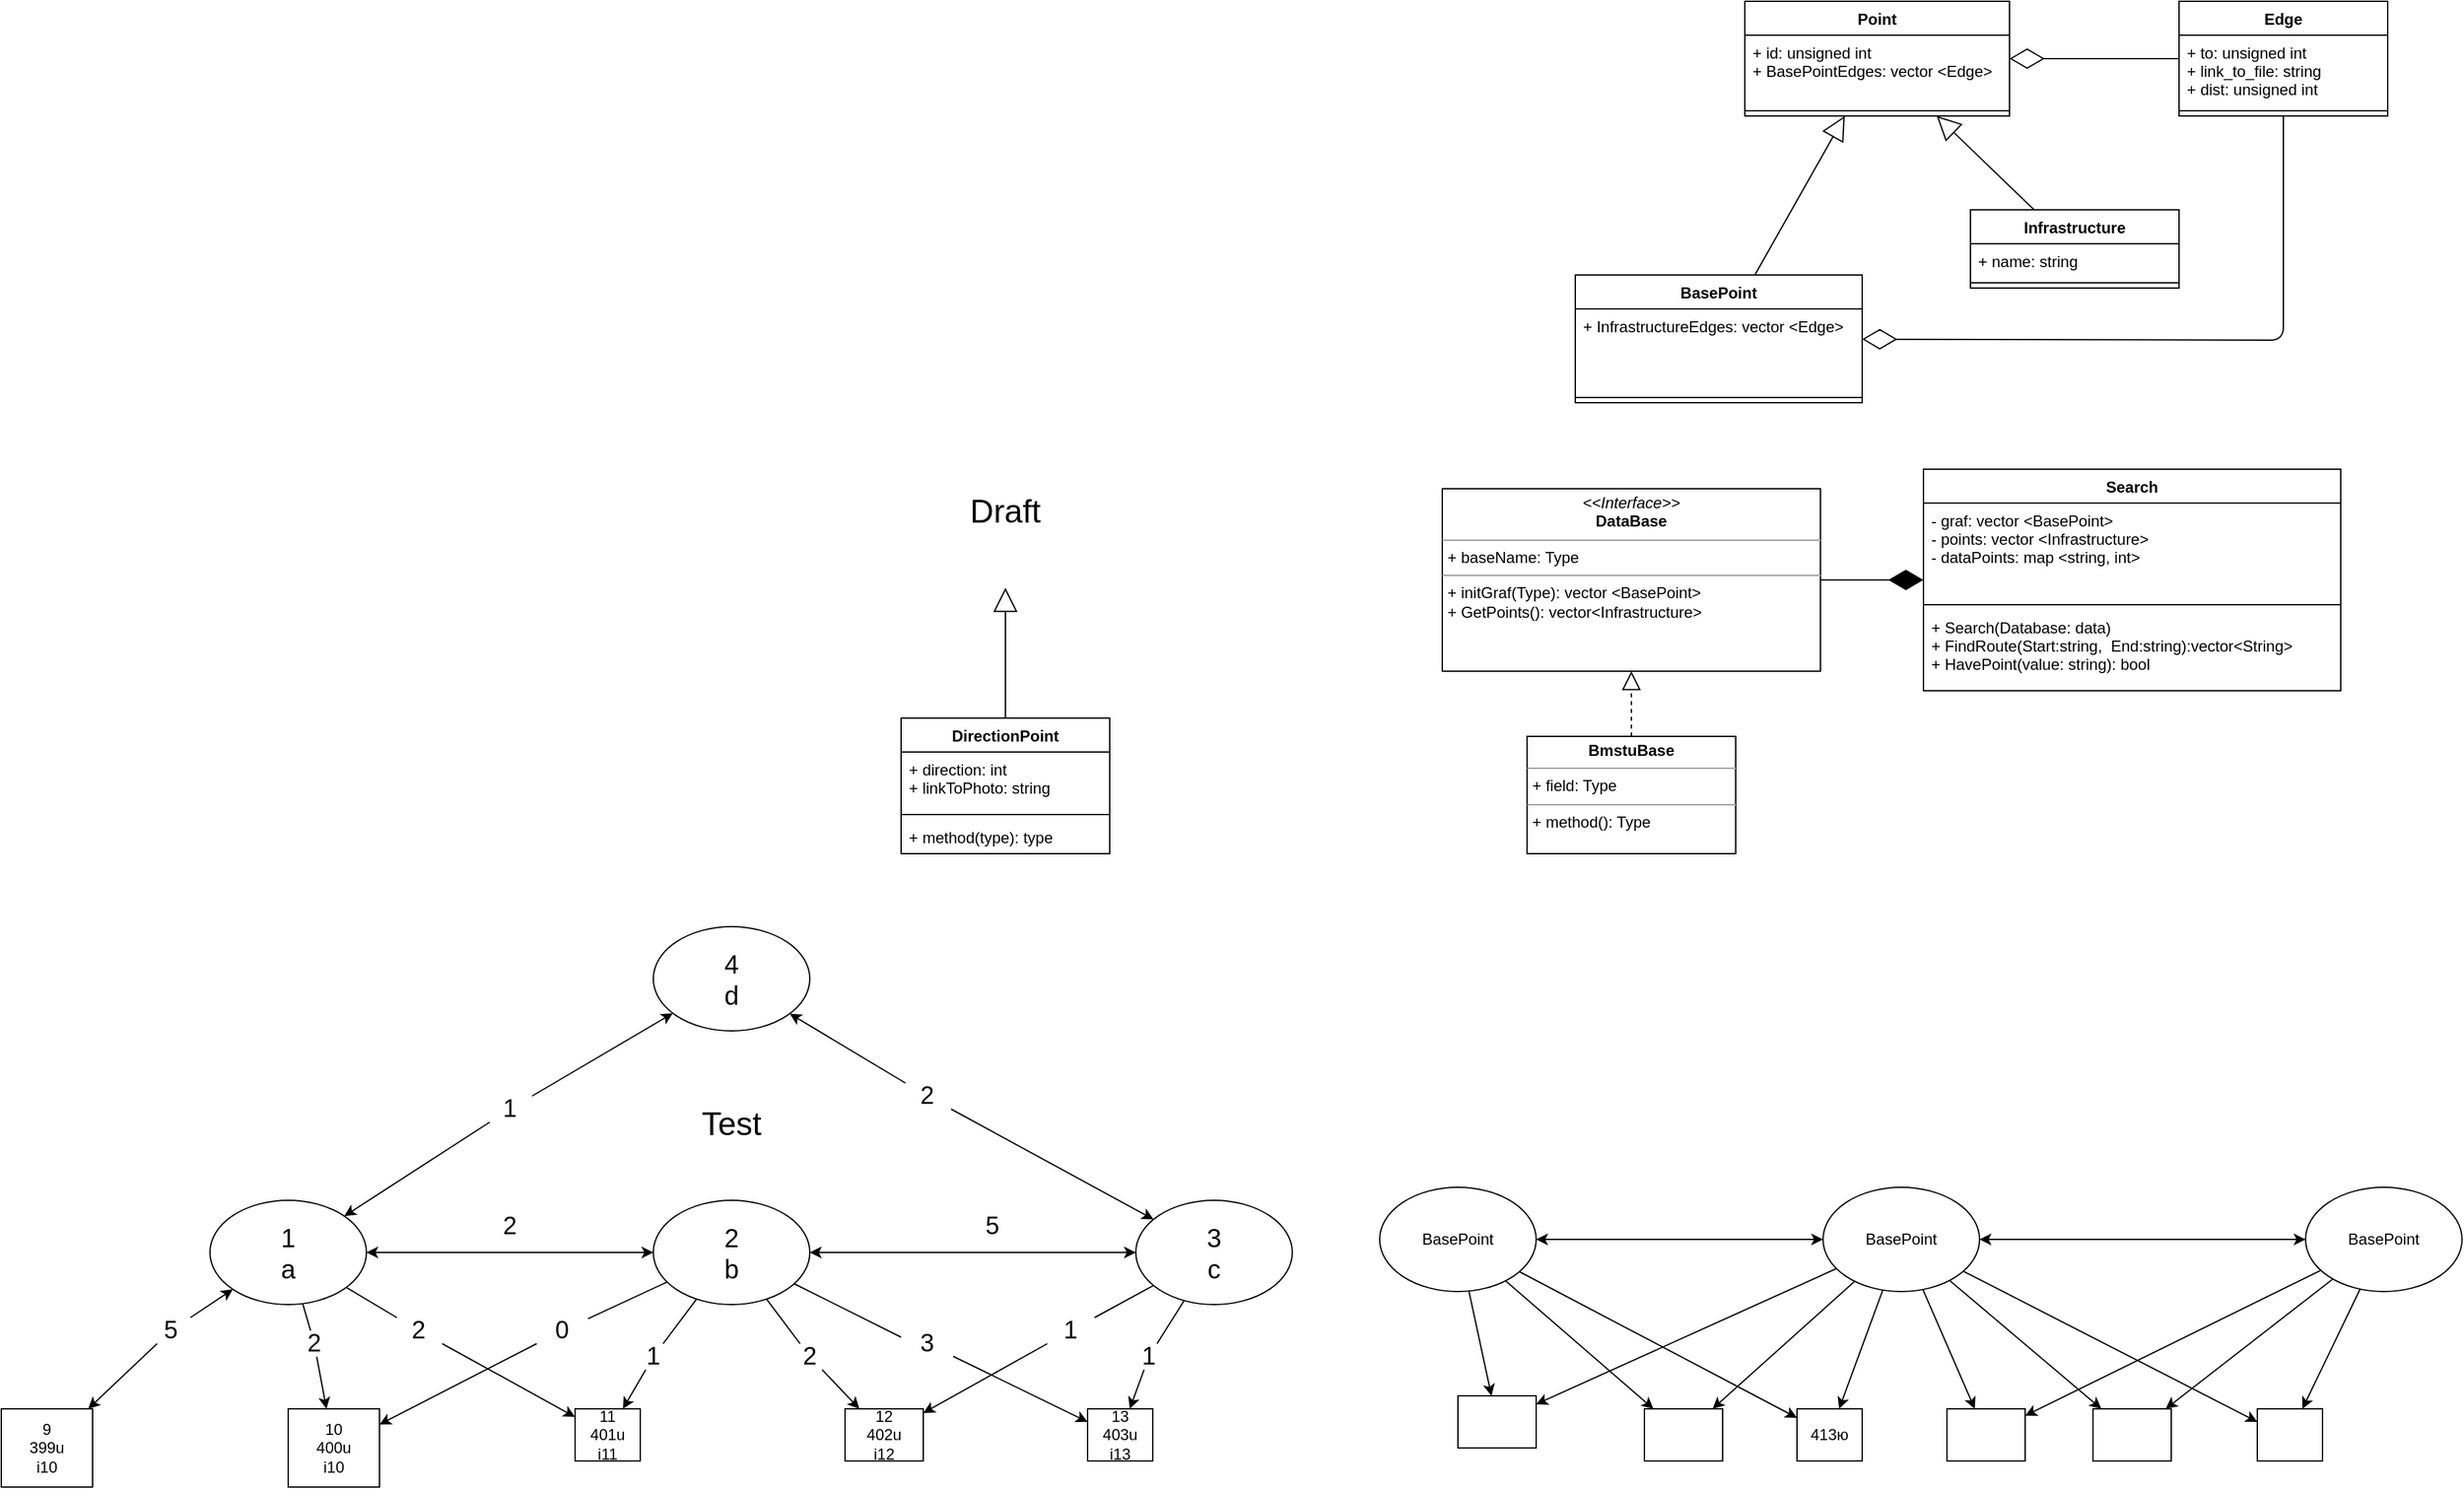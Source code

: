 <mxfile version="14.6.13" type="device"><diagram id="C5RBs43oDa-KdzZeNtuy" name="Page-1"><mxGraphModel dx="2767" dy="1878" grid="1" gridSize="10" guides="1" tooltips="1" connect="1" arrows="1" fold="1" page="1" pageScale="1" pageWidth="827" pageHeight="1169" math="0" shadow="0"><root><mxCell id="WIyWlLk6GJQsqaUBKTNV-0"/><mxCell id="WIyWlLk6GJQsqaUBKTNV-1" parent="WIyWlLk6GJQsqaUBKTNV-0"/><mxCell id="fJsyY5NPsubbHE700UZu-0" value="&lt;p style=&quot;margin: 0px ; margin-top: 4px ; text-align: center&quot;&gt;&lt;i&gt;&amp;lt;&amp;lt;Interface&amp;gt;&amp;gt;&lt;/i&gt;&lt;br&gt;&lt;b&gt;DataBase&lt;/b&gt;&lt;/p&gt;&lt;hr size=&quot;1&quot;&gt;&lt;p style=&quot;margin: 0px ; margin-left: 4px&quot;&gt;+ baseName: Type&lt;/p&gt;&lt;hr size=&quot;1&quot;&gt;&lt;p style=&quot;margin: 0px ; margin-left: 4px&quot;&gt;+ initGraf(Type): vector &amp;lt;BasePoint&amp;gt;&lt;/p&gt;&lt;p style=&quot;margin: 0px ; margin-left: 4px&quot;&gt;+ GetPoints(): vector&amp;lt;Infrastructure&amp;gt;&lt;/p&gt;" style="verticalAlign=top;align=left;overflow=fill;fontSize=12;fontFamily=Helvetica;html=1;" parent="WIyWlLk6GJQsqaUBKTNV-1" vertex="1"><mxGeometry x="45" y="214" width="290" height="140" as="geometry"/></mxCell><mxCell id="fJsyY5NPsubbHE700UZu-1" value="&lt;p style=&quot;margin: 0px ; margin-top: 4px ; text-align: center&quot;&gt;&lt;b&gt;BmstuBase&lt;/b&gt;&lt;/p&gt;&lt;hr size=&quot;1&quot;&gt;&lt;p style=&quot;margin: 0px ; margin-left: 4px&quot;&gt;+ field: Type&lt;/p&gt;&lt;hr size=&quot;1&quot;&gt;&lt;p style=&quot;margin: 0px ; margin-left: 4px&quot;&gt;+ method(): Type&lt;/p&gt;" style="verticalAlign=top;align=left;overflow=fill;fontSize=12;fontFamily=Helvetica;html=1;" parent="WIyWlLk6GJQsqaUBKTNV-1" vertex="1"><mxGeometry x="110" y="404" width="160" height="90" as="geometry"/></mxCell><mxCell id="fJsyY5NPsubbHE700UZu-2" value="" style="endArrow=block;dashed=1;endFill=0;endSize=12;html=1;rounded=0;" parent="WIyWlLk6GJQsqaUBKTNV-1" source="fJsyY5NPsubbHE700UZu-1" target="fJsyY5NPsubbHE700UZu-0" edge="1"><mxGeometry width="160" relative="1" as="geometry"><mxPoint x="330" y="334" as="sourcePoint"/><mxPoint x="490" y="334" as="targetPoint"/></mxGeometry></mxCell><mxCell id="fJsyY5NPsubbHE700UZu-3" value="Search" style="swimlane;fontStyle=1;align=center;verticalAlign=top;childLayout=stackLayout;horizontal=1;startSize=26;horizontalStack=0;resizeParent=1;resizeParentMax=0;resizeLast=0;collapsible=1;marginBottom=0;" parent="WIyWlLk6GJQsqaUBKTNV-1" vertex="1"><mxGeometry x="414" y="199" width="320" height="170" as="geometry"/></mxCell><mxCell id="fJsyY5NPsubbHE700UZu-4" value="- graf: vector &lt;BasePoint&gt;&#10;- points: vector &lt;Infrastructure&gt; &#10;- dataPoints: map &lt;string, int&gt;" style="text;strokeColor=none;fillColor=none;align=left;verticalAlign=top;spacingLeft=4;spacingRight=4;overflow=hidden;rotatable=0;points=[[0,0.5],[1,0.5]];portConstraint=eastwest;" parent="fJsyY5NPsubbHE700UZu-3" vertex="1"><mxGeometry y="26" width="320" height="74" as="geometry"/></mxCell><mxCell id="fJsyY5NPsubbHE700UZu-5" value="" style="line;strokeWidth=1;fillColor=none;align=left;verticalAlign=middle;spacingTop=-1;spacingLeft=3;spacingRight=3;rotatable=0;labelPosition=right;points=[];portConstraint=eastwest;" parent="fJsyY5NPsubbHE700UZu-3" vertex="1"><mxGeometry y="100" width="320" height="8" as="geometry"/></mxCell><mxCell id="fJsyY5NPsubbHE700UZu-6" value="+ Search(Database: data)&#10;+ FindRoute(Start:string,  End:string):vector&lt;String&gt;&#10;+ HavePoint(value: string): bool" style="text;strokeColor=none;fillColor=none;align=left;verticalAlign=top;spacingLeft=4;spacingRight=4;overflow=hidden;rotatable=0;points=[[0,0.5],[1,0.5]];portConstraint=eastwest;" parent="fJsyY5NPsubbHE700UZu-3" vertex="1"><mxGeometry y="108" width="320" height="62" as="geometry"/></mxCell><mxCell id="fJsyY5NPsubbHE700UZu-7" value="" style="endArrow=diamondThin;endFill=1;endSize=24;html=1;" parent="WIyWlLk6GJQsqaUBKTNV-1" source="fJsyY5NPsubbHE700UZu-0" target="fJsyY5NPsubbHE700UZu-3" edge="1"><mxGeometry width="160" relative="1" as="geometry"><mxPoint x="380" y="264" as="sourcePoint"/><mxPoint x="540" y="264" as="targetPoint"/></mxGeometry></mxCell><mxCell id="fJsyY5NPsubbHE700UZu-8" value="BasePoint" style="swimlane;fontStyle=1;align=center;verticalAlign=top;childLayout=stackLayout;horizontal=1;startSize=26;horizontalStack=0;resizeParent=1;resizeParentMax=0;resizeLast=0;collapsible=1;marginBottom=0;" parent="WIyWlLk6GJQsqaUBKTNV-1" vertex="1"><mxGeometry x="147" y="50" width="220" height="98" as="geometry"/></mxCell><mxCell id="fJsyY5NPsubbHE700UZu-9" value="+ InfrastructureEdges: vector &lt;Edge&gt;" style="text;strokeColor=none;fillColor=none;align=left;verticalAlign=top;spacingLeft=4;spacingRight=4;overflow=hidden;rotatable=0;points=[[0,0.5],[1,0.5]];portConstraint=eastwest;" parent="fJsyY5NPsubbHE700UZu-8" vertex="1"><mxGeometry y="26" width="220" height="64" as="geometry"/></mxCell><mxCell id="fJsyY5NPsubbHE700UZu-10" value="" style="line;strokeWidth=1;fillColor=none;align=left;verticalAlign=middle;spacingTop=-1;spacingLeft=3;spacingRight=3;rotatable=0;labelPosition=right;points=[];portConstraint=eastwest;" parent="fJsyY5NPsubbHE700UZu-8" vertex="1"><mxGeometry y="90" width="220" height="8" as="geometry"/></mxCell><mxCell id="fJsyY5NPsubbHE700UZu-12" value="DirectionPoint" style="swimlane;fontStyle=1;align=center;verticalAlign=top;childLayout=stackLayout;horizontal=1;startSize=26;horizontalStack=0;resizeParent=1;resizeParentMax=0;resizeLast=0;collapsible=1;marginBottom=0;" parent="WIyWlLk6GJQsqaUBKTNV-1" vertex="1"><mxGeometry x="-370" y="390" width="160" height="104" as="geometry"/></mxCell><mxCell id="fJsyY5NPsubbHE700UZu-13" value="+ direction: int&#10;+ linkToPhoto: string" style="text;strokeColor=none;fillColor=none;align=left;verticalAlign=top;spacingLeft=4;spacingRight=4;overflow=hidden;rotatable=0;points=[[0,0.5],[1,0.5]];portConstraint=eastwest;" parent="fJsyY5NPsubbHE700UZu-12" vertex="1"><mxGeometry y="26" width="160" height="44" as="geometry"/></mxCell><mxCell id="fJsyY5NPsubbHE700UZu-14" value="" style="line;strokeWidth=1;fillColor=none;align=left;verticalAlign=middle;spacingTop=-1;spacingLeft=3;spacingRight=3;rotatable=0;labelPosition=right;points=[];portConstraint=eastwest;" parent="fJsyY5NPsubbHE700UZu-12" vertex="1"><mxGeometry y="70" width="160" height="8" as="geometry"/></mxCell><mxCell id="fJsyY5NPsubbHE700UZu-15" value="+ method(type): type" style="text;strokeColor=none;fillColor=none;align=left;verticalAlign=top;spacingLeft=4;spacingRight=4;overflow=hidden;rotatable=0;points=[[0,0.5],[1,0.5]];portConstraint=eastwest;" parent="fJsyY5NPsubbHE700UZu-12" vertex="1"><mxGeometry y="78" width="160" height="26" as="geometry"/></mxCell><mxCell id="fJsyY5NPsubbHE700UZu-16" value="" style="endArrow=block;endSize=16;endFill=0;html=1;" parent="WIyWlLk6GJQsqaUBKTNV-1" source="fJsyY5NPsubbHE700UZu-12" edge="1"><mxGeometry x="0.064" y="-90" width="160" relative="1" as="geometry"><mxPoint x="160" y="460" as="sourcePoint"/><mxPoint x="-290" y="290" as="targetPoint"/><mxPoint as="offset"/></mxGeometry></mxCell><mxCell id="fJsyY5NPsubbHE700UZu-17" value="Point" style="swimlane;fontStyle=1;align=center;verticalAlign=top;childLayout=stackLayout;horizontal=1;startSize=26;horizontalStack=0;resizeParent=1;resizeParentMax=0;resizeLast=0;collapsible=1;marginBottom=0;" parent="WIyWlLk6GJQsqaUBKTNV-1" vertex="1"><mxGeometry x="277" y="-160" width="203" height="88" as="geometry"/></mxCell><mxCell id="fJsyY5NPsubbHE700UZu-18" value="+ id: unsigned int&#10;+ BasePointEdges: vector &lt;Edge&gt;" style="text;strokeColor=none;fillColor=none;align=left;verticalAlign=top;spacingLeft=4;spacingRight=4;overflow=hidden;rotatable=0;points=[[0,0.5],[1,0.5]];portConstraint=eastwest;" parent="fJsyY5NPsubbHE700UZu-17" vertex="1"><mxGeometry y="26" width="203" height="54" as="geometry"/></mxCell><mxCell id="fJsyY5NPsubbHE700UZu-19" value="" style="line;strokeWidth=1;fillColor=none;align=left;verticalAlign=middle;spacingTop=-1;spacingLeft=3;spacingRight=3;rotatable=0;labelPosition=right;points=[];portConstraint=eastwest;" parent="fJsyY5NPsubbHE700UZu-17" vertex="1"><mxGeometry y="80" width="203" height="8" as="geometry"/></mxCell><mxCell id="FMBO7ndXY3RUO2ULWhzN-1" value="BasePoint" style="ellipse;whiteSpace=wrap;html=1;" parent="WIyWlLk6GJQsqaUBKTNV-1" vertex="1"><mxGeometry x="337" y="750" width="120" height="80" as="geometry"/></mxCell><mxCell id="FMBO7ndXY3RUO2ULWhzN-2" value="413ю" style="rounded=0;whiteSpace=wrap;html=1;" parent="WIyWlLk6GJQsqaUBKTNV-1" vertex="1"><mxGeometry x="317" y="920" width="50" height="40" as="geometry"/></mxCell><mxCell id="FMBO7ndXY3RUO2ULWhzN-3" value="" style="rounded=0;whiteSpace=wrap;html=1;" parent="WIyWlLk6GJQsqaUBKTNV-1" vertex="1"><mxGeometry x="432" y="920" width="60" height="40" as="geometry"/></mxCell><mxCell id="FMBO7ndXY3RUO2ULWhzN-4" value="" style="rounded=0;whiteSpace=wrap;html=1;" parent="WIyWlLk6GJQsqaUBKTNV-1" vertex="1"><mxGeometry x="544" y="920" width="60" height="40" as="geometry"/></mxCell><mxCell id="FMBO7ndXY3RUO2ULWhzN-5" value="BasePoint" style="ellipse;whiteSpace=wrap;html=1;" parent="WIyWlLk6GJQsqaUBKTNV-1" vertex="1"><mxGeometry x="707" y="750" width="120" height="80" as="geometry"/></mxCell><mxCell id="FMBO7ndXY3RUO2ULWhzN-9" value="" style="rounded=0;whiteSpace=wrap;html=1;" parent="WIyWlLk6GJQsqaUBKTNV-1" vertex="1"><mxGeometry x="670" y="920" width="50" height="40" as="geometry"/></mxCell><mxCell id="FMBO7ndXY3RUO2ULWhzN-10" value="BasePoint" style="ellipse;whiteSpace=wrap;html=1;" parent="WIyWlLk6GJQsqaUBKTNV-1" vertex="1"><mxGeometry x="-3" y="750" width="120" height="80" as="geometry"/></mxCell><mxCell id="FMBO7ndXY3RUO2ULWhzN-20" value="" style="endArrow=classic;startArrow=classic;html=1;" parent="WIyWlLk6GJQsqaUBKTNV-1" source="FMBO7ndXY3RUO2ULWhzN-1" target="FMBO7ndXY3RUO2ULWhzN-5" edge="1"><mxGeometry width="50" height="50" relative="1" as="geometry"><mxPoint x="377" y="780" as="sourcePoint"/><mxPoint x="427" y="730" as="targetPoint"/></mxGeometry></mxCell><mxCell id="FMBO7ndXY3RUO2ULWhzN-21" value="" style="rounded=0;whiteSpace=wrap;html=1;" parent="WIyWlLk6GJQsqaUBKTNV-1" vertex="1"><mxGeometry x="57" y="910" width="60" height="40" as="geometry"/></mxCell><mxCell id="FMBO7ndXY3RUO2ULWhzN-22" value="" style="rounded=0;whiteSpace=wrap;html=1;" parent="WIyWlLk6GJQsqaUBKTNV-1" vertex="1"><mxGeometry x="200" y="920" width="60" height="40" as="geometry"/></mxCell><mxCell id="FMBO7ndXY3RUO2ULWhzN-23" value="" style="endArrow=classic;startArrow=classic;html=1;" parent="WIyWlLk6GJQsqaUBKTNV-1" source="FMBO7ndXY3RUO2ULWhzN-10" target="FMBO7ndXY3RUO2ULWhzN-1" edge="1"><mxGeometry width="50" height="50" relative="1" as="geometry"><mxPoint x="107" y="850" as="sourcePoint"/><mxPoint x="357" y="850" as="targetPoint"/></mxGeometry></mxCell><mxCell id="FMBO7ndXY3RUO2ULWhzN-24" value="" style="endArrow=classic;html=1;" parent="WIyWlLk6GJQsqaUBKTNV-1" source="FMBO7ndXY3RUO2ULWhzN-10" target="FMBO7ndXY3RUO2ULWhzN-21" edge="1"><mxGeometry width="50" height="50" relative="1" as="geometry"><mxPoint x="367" y="720" as="sourcePoint"/><mxPoint x="147" y="910" as="targetPoint"/></mxGeometry></mxCell><mxCell id="FMBO7ndXY3RUO2ULWhzN-25" value="" style="endArrow=classic;html=1;entryX=0;entryY=0.25;entryDx=0;entryDy=0;" parent="WIyWlLk6GJQsqaUBKTNV-1" source="FMBO7ndXY3RUO2ULWhzN-1" target="FMBO7ndXY3RUO2ULWhzN-9" edge="1"><mxGeometry width="50" height="50" relative="1" as="geometry"><mxPoint x="93.833" y="835.777" as="sourcePoint"/><mxPoint x="157" y="920" as="targetPoint"/></mxGeometry></mxCell><mxCell id="FMBO7ndXY3RUO2ULWhzN-26" value="" style="endArrow=classic;html=1;" parent="WIyWlLk6GJQsqaUBKTNV-1" source="FMBO7ndXY3RUO2ULWhzN-1" target="FMBO7ndXY3RUO2ULWhzN-4" edge="1"><mxGeometry width="50" height="50" relative="1" as="geometry"><mxPoint x="103.833" y="845.777" as="sourcePoint"/><mxPoint x="227" y="897.421" as="targetPoint"/></mxGeometry></mxCell><mxCell id="FMBO7ndXY3RUO2ULWhzN-27" value="" style="endArrow=classic;html=1;" parent="WIyWlLk6GJQsqaUBKTNV-1" source="FMBO7ndXY3RUO2ULWhzN-1" target="FMBO7ndXY3RUO2ULWhzN-3" edge="1"><mxGeometry width="50" height="50" relative="1" as="geometry"><mxPoint x="113.833" y="855.777" as="sourcePoint"/><mxPoint x="457" y="907" as="targetPoint"/></mxGeometry></mxCell><mxCell id="FMBO7ndXY3RUO2ULWhzN-28" value="" style="endArrow=classic;html=1;" parent="WIyWlLk6GJQsqaUBKTNV-1" source="FMBO7ndXY3RUO2ULWhzN-10" target="FMBO7ndXY3RUO2ULWhzN-2" edge="1"><mxGeometry width="50" height="50" relative="1" as="geometry"><mxPoint x="123.833" y="865.777" as="sourcePoint"/><mxPoint x="247" y="917.421" as="targetPoint"/></mxGeometry></mxCell><mxCell id="FMBO7ndXY3RUO2ULWhzN-29" value="" style="endArrow=classic;html=1;" parent="WIyWlLk6GJQsqaUBKTNV-1" source="FMBO7ndXY3RUO2ULWhzN-1" target="FMBO7ndXY3RUO2ULWhzN-2" edge="1"><mxGeometry width="50" height="50" relative="1" as="geometry"><mxPoint x="93.833" y="835.777" as="sourcePoint"/><mxPoint x="157" y="920" as="targetPoint"/></mxGeometry></mxCell><mxCell id="FMBO7ndXY3RUO2ULWhzN-30" value="" style="endArrow=classic;html=1;" parent="WIyWlLk6GJQsqaUBKTNV-1" source="FMBO7ndXY3RUO2ULWhzN-10" target="FMBO7ndXY3RUO2ULWhzN-22" edge="1"><mxGeometry width="50" height="50" relative="1" as="geometry"><mxPoint x="103.833" y="845.777" as="sourcePoint"/><mxPoint x="167" y="930" as="targetPoint"/></mxGeometry></mxCell><mxCell id="FMBO7ndXY3RUO2ULWhzN-31" value="" style="endArrow=classic;html=1;" parent="WIyWlLk6GJQsqaUBKTNV-1" source="FMBO7ndXY3RUO2ULWhzN-1" target="FMBO7ndXY3RUO2ULWhzN-21" edge="1"><mxGeometry width="50" height="50" relative="1" as="geometry"><mxPoint x="388.026" y="837.947" as="sourcePoint"/><mxPoint x="362" y="890" as="targetPoint"/></mxGeometry></mxCell><mxCell id="FMBO7ndXY3RUO2ULWhzN-32" value="" style="endArrow=classic;html=1;" parent="WIyWlLk6GJQsqaUBKTNV-1" source="FMBO7ndXY3RUO2ULWhzN-1" target="FMBO7ndXY3RUO2ULWhzN-22" edge="1"><mxGeometry width="50" height="50" relative="1" as="geometry"><mxPoint x="398.026" y="847.947" as="sourcePoint"/><mxPoint x="372" y="900" as="targetPoint"/></mxGeometry></mxCell><mxCell id="FMBO7ndXY3RUO2ULWhzN-33" value="" style="endArrow=classic;html=1;" parent="WIyWlLk6GJQsqaUBKTNV-1" source="FMBO7ndXY3RUO2ULWhzN-5" target="FMBO7ndXY3RUO2ULWhzN-3" edge="1"><mxGeometry width="50" height="50" relative="1" as="geometry"><mxPoint x="425.974" y="837.947" as="sourcePoint"/><mxPoint x="462" y="910" as="targetPoint"/></mxGeometry></mxCell><mxCell id="FMBO7ndXY3RUO2ULWhzN-34" value="" style="endArrow=classic;html=1;" parent="WIyWlLk6GJQsqaUBKTNV-1" source="FMBO7ndXY3RUO2ULWhzN-5" target="FMBO7ndXY3RUO2ULWhzN-4" edge="1"><mxGeometry width="50" height="50" relative="1" as="geometry"><mxPoint x="435.974" y="847.947" as="sourcePoint"/><mxPoint x="537" y="1010" as="targetPoint"/></mxGeometry></mxCell><mxCell id="FMBO7ndXY3RUO2ULWhzN-35" value="" style="endArrow=classic;html=1;" parent="WIyWlLk6GJQsqaUBKTNV-1" source="FMBO7ndXY3RUO2ULWhzN-5" target="FMBO7ndXY3RUO2ULWhzN-9" edge="1"><mxGeometry width="50" height="50" relative="1" as="geometry"><mxPoint x="733.945" y="827.859" as="sourcePoint"/><mxPoint x="607" y="910.5" as="targetPoint"/></mxGeometry></mxCell><mxCell id="FMBO7ndXY3RUO2ULWhzN-36" value="&lt;font style=&quot;font-size: 25px&quot;&gt;Draft&lt;/font&gt;" style="text;html=1;strokeColor=none;fillColor=none;align=center;verticalAlign=middle;whiteSpace=wrap;rounded=0;" parent="WIyWlLk6GJQsqaUBKTNV-1" vertex="1"><mxGeometry x="-310" y="220" width="40" height="20" as="geometry"/></mxCell><mxCell id="lDsRUq9UevhbvdYTFURt-0" value="" style="endArrow=block;endSize=16;endFill=0;html=1;" parent="WIyWlLk6GJQsqaUBKTNV-1" source="lDsRUq9UevhbvdYTFURt-1" target="fJsyY5NPsubbHE700UZu-17" edge="1"><mxGeometry x="-0.124" y="-116" width="160" relative="1" as="geometry"><mxPoint x="550" y="150" as="sourcePoint"/><mxPoint x="460" y="370" as="targetPoint"/><mxPoint as="offset"/></mxGeometry></mxCell><mxCell id="lDsRUq9UevhbvdYTFURt-1" value="Infrastructure" style="swimlane;fontStyle=1;align=center;verticalAlign=top;childLayout=stackLayout;horizontal=1;startSize=26;horizontalStack=0;resizeParent=1;resizeParentMax=0;resizeLast=0;collapsible=1;marginBottom=0;" parent="WIyWlLk6GJQsqaUBKTNV-1" vertex="1"><mxGeometry x="450" width="160" height="60" as="geometry"/></mxCell><mxCell id="lDsRUq9UevhbvdYTFURt-2" value="+ name: string" style="text;strokeColor=none;fillColor=none;align=left;verticalAlign=top;spacingLeft=4;spacingRight=4;overflow=hidden;rotatable=0;points=[[0,0.5],[1,0.5]];portConstraint=eastwest;" parent="lDsRUq9UevhbvdYTFURt-1" vertex="1"><mxGeometry y="26" width="160" height="26" as="geometry"/></mxCell><mxCell id="lDsRUq9UevhbvdYTFURt-3" value="" style="line;strokeWidth=1;fillColor=none;align=left;verticalAlign=middle;spacingTop=-1;spacingLeft=3;spacingRight=3;rotatable=0;labelPosition=right;points=[];portConstraint=eastwest;" parent="lDsRUq9UevhbvdYTFURt-1" vertex="1"><mxGeometry y="52" width="160" height="8" as="geometry"/></mxCell><mxCell id="lDsRUq9UevhbvdYTFURt-5" value="Edge" style="swimlane;fontStyle=1;align=center;verticalAlign=top;childLayout=stackLayout;horizontal=1;startSize=26;horizontalStack=0;resizeParent=1;resizeParentMax=0;resizeLast=0;collapsible=1;marginBottom=0;" parent="WIyWlLk6GJQsqaUBKTNV-1" vertex="1"><mxGeometry x="610" y="-160" width="160" height="88" as="geometry"/></mxCell><mxCell id="lDsRUq9UevhbvdYTFURt-6" value="+ to: unsigned int&#10;+ link_to_file: string&#10;+ dist: unsigned int" style="text;strokeColor=none;fillColor=none;align=left;verticalAlign=top;spacingLeft=4;spacingRight=4;overflow=hidden;rotatable=0;points=[[0,0.5],[1,0.5]];portConstraint=eastwest;" parent="lDsRUq9UevhbvdYTFURt-5" vertex="1"><mxGeometry y="26" width="160" height="54" as="geometry"/></mxCell><mxCell id="lDsRUq9UevhbvdYTFURt-7" value="" style="line;strokeWidth=1;fillColor=none;align=left;verticalAlign=middle;spacingTop=-1;spacingLeft=3;spacingRight=3;rotatable=0;labelPosition=right;points=[];portConstraint=eastwest;" parent="lDsRUq9UevhbvdYTFURt-5" vertex="1"><mxGeometry y="80" width="160" height="8" as="geometry"/></mxCell><mxCell id="lDsRUq9UevhbvdYTFURt-9" value="" style="endArrow=block;endSize=16;endFill=0;html=1;" parent="WIyWlLk6GJQsqaUBKTNV-1" source="fJsyY5NPsubbHE700UZu-8" target="fJsyY5NPsubbHE700UZu-17" edge="1"><mxGeometry x="-0.124" y="-116" width="160" relative="1" as="geometry"><mxPoint x="560" y="164" as="sourcePoint"/><mxPoint x="560" y="68" as="targetPoint"/><mxPoint as="offset"/></mxGeometry></mxCell><mxCell id="lDsRUq9UevhbvdYTFURt-10" value="" style="endArrow=diamondThin;endFill=0;endSize=24;html=1;" parent="WIyWlLk6GJQsqaUBKTNV-1" source="lDsRUq9UevhbvdYTFURt-5" target="fJsyY5NPsubbHE700UZu-17" edge="1"><mxGeometry width="160" relative="1" as="geometry"><mxPoint x="240" y="100" as="sourcePoint"/><mxPoint x="400" y="100" as="targetPoint"/></mxGeometry></mxCell><mxCell id="lDsRUq9UevhbvdYTFURt-11" value="" style="endArrow=diamondThin;endFill=0;endSize=24;html=1;" parent="WIyWlLk6GJQsqaUBKTNV-1" source="lDsRUq9UevhbvdYTFURt-5" target="fJsyY5NPsubbHE700UZu-8" edge="1"><mxGeometry width="160" relative="1" as="geometry"><mxPoint x="610" y="120" as="sourcePoint"/><mxPoint x="480" y="120" as="targetPoint"/><Array as="points"><mxPoint x="690" y="100"/></Array></mxGeometry></mxCell><mxCell id="lDsRUq9UevhbvdYTFURt-12" value="&lt;font style=&quot;font-size: 25px&quot;&gt;Test&lt;/font&gt;" style="text;html=1;strokeColor=none;fillColor=none;align=center;verticalAlign=middle;whiteSpace=wrap;rounded=0;" parent="WIyWlLk6GJQsqaUBKTNV-1" vertex="1"><mxGeometry x="-520" y="690" width="40" height="20" as="geometry"/></mxCell><mxCell id="lDsRUq9UevhbvdYTFURt-13" value="&lt;font style=&quot;font-size: 20px&quot;&gt;2&lt;br&gt;b&lt;/font&gt;" style="ellipse;whiteSpace=wrap;html=1;" parent="WIyWlLk6GJQsqaUBKTNV-1" vertex="1"><mxGeometry x="-560" y="760" width="120" height="80" as="geometry"/></mxCell><mxCell id="lDsRUq9UevhbvdYTFURt-14" value="11&lt;br&gt;401u&lt;br&gt;i11" style="rounded=0;whiteSpace=wrap;html=1;" parent="WIyWlLk6GJQsqaUBKTNV-1" vertex="1"><mxGeometry x="-620" y="920" width="50" height="40" as="geometry"/></mxCell><mxCell id="lDsRUq9UevhbvdYTFURt-16" value="12&lt;br&gt;402u&lt;br&gt;i12" style="rounded=0;whiteSpace=wrap;html=1;" parent="WIyWlLk6GJQsqaUBKTNV-1" vertex="1"><mxGeometry x="-413" y="920" width="60" height="40" as="geometry"/></mxCell><mxCell id="lDsRUq9UevhbvdYTFURt-17" value="&lt;font style=&quot;font-size: 20px&quot;&gt;3&lt;br&gt;c&lt;/font&gt;" style="ellipse;whiteSpace=wrap;html=1;" parent="WIyWlLk6GJQsqaUBKTNV-1" vertex="1"><mxGeometry x="-190" y="760" width="120" height="80" as="geometry"/></mxCell><mxCell id="lDsRUq9UevhbvdYTFURt-18" value="13&lt;br&gt;403u&lt;br&gt;i13" style="rounded=0;whiteSpace=wrap;html=1;" parent="WIyWlLk6GJQsqaUBKTNV-1" vertex="1"><mxGeometry x="-227" y="920" width="50" height="40" as="geometry"/></mxCell><mxCell id="lDsRUq9UevhbvdYTFURt-19" value="&lt;font style=&quot;font-size: 20px&quot;&gt;1&lt;br&gt;a&lt;/font&gt;" style="ellipse;whiteSpace=wrap;html=1;" parent="WIyWlLk6GJQsqaUBKTNV-1" vertex="1"><mxGeometry x="-900" y="760" width="120" height="80" as="geometry"/></mxCell><mxCell id="lDsRUq9UevhbvdYTFURt-20" value="" style="endArrow=classic;startArrow=classic;html=1;" parent="WIyWlLk6GJQsqaUBKTNV-1" source="lDsRUq9UevhbvdYTFURt-13" target="lDsRUq9UevhbvdYTFURt-17" edge="1"><mxGeometry width="50" height="50" relative="1" as="geometry"><mxPoint x="-520" y="790" as="sourcePoint"/><mxPoint x="-470" y="740" as="targetPoint"/></mxGeometry></mxCell><mxCell id="lDsRUq9UevhbvdYTFURt-21" value="10&lt;br&gt;400u&lt;br&gt;i10" style="rounded=0;whiteSpace=wrap;html=1;" parent="WIyWlLk6GJQsqaUBKTNV-1" vertex="1"><mxGeometry x="-840" y="920" width="70" height="60" as="geometry"/></mxCell><mxCell id="lDsRUq9UevhbvdYTFURt-23" value="" style="endArrow=classic;startArrow=classic;html=1;" parent="WIyWlLk6GJQsqaUBKTNV-1" source="lDsRUq9UevhbvdYTFURt-19" target="lDsRUq9UevhbvdYTFURt-13" edge="1"><mxGeometry width="50" height="50" relative="1" as="geometry"><mxPoint x="-790" y="860" as="sourcePoint"/><mxPoint x="-540" y="860" as="targetPoint"/></mxGeometry></mxCell><mxCell id="lDsRUq9UevhbvdYTFURt-24" value="" style="endArrow=classic;html=1;startArrow=none;" parent="WIyWlLk6GJQsqaUBKTNV-1" source="lDsRUq9UevhbvdYTFURt-39" target="lDsRUq9UevhbvdYTFURt-21" edge="1"><mxGeometry width="50" height="50" relative="1" as="geometry"><mxPoint x="-530" y="730" as="sourcePoint"/><mxPoint x="-750" y="920" as="targetPoint"/></mxGeometry></mxCell><mxCell id="lDsRUq9UevhbvdYTFURt-25" value="" style="endArrow=classic;html=1;entryX=0;entryY=0.25;entryDx=0;entryDy=0;startArrow=none;" parent="WIyWlLk6GJQsqaUBKTNV-1" source="lDsRUq9UevhbvdYTFURt-47" target="lDsRUq9UevhbvdYTFURt-18" edge="1"><mxGeometry width="50" height="50" relative="1" as="geometry"><mxPoint x="-803.167" y="845.777" as="sourcePoint"/><mxPoint x="-740" y="930" as="targetPoint"/></mxGeometry></mxCell><mxCell id="lDsRUq9UevhbvdYTFURt-26" value="" style="endArrow=classic;html=1;startArrow=none;" parent="WIyWlLk6GJQsqaUBKTNV-1" source="lDsRUq9UevhbvdYTFURt-38" target="lDsRUq9UevhbvdYTFURt-16" edge="1"><mxGeometry width="50" height="50" relative="1" as="geometry"><mxPoint x="-793.167" y="855.777" as="sourcePoint"/><mxPoint x="-670" y="907.421" as="targetPoint"/></mxGeometry></mxCell><mxCell id="lDsRUq9UevhbvdYTFURt-28" value="" style="endArrow=classic;html=1;startArrow=none;" parent="WIyWlLk6GJQsqaUBKTNV-1" source="lDsRUq9UevhbvdYTFURt-41" target="lDsRUq9UevhbvdYTFURt-14" edge="1"><mxGeometry width="50" height="50" relative="1" as="geometry"><mxPoint x="-773.167" y="875.777" as="sourcePoint"/><mxPoint x="-650" y="927.421" as="targetPoint"/></mxGeometry></mxCell><mxCell id="lDsRUq9UevhbvdYTFURt-29" value="" style="endArrow=classic;html=1;startArrow=none;" parent="WIyWlLk6GJQsqaUBKTNV-1" source="lDsRUq9UevhbvdYTFURt-40" target="lDsRUq9UevhbvdYTFURt-14" edge="1"><mxGeometry width="50" height="50" relative="1" as="geometry"><mxPoint x="-803.167" y="845.777" as="sourcePoint"/><mxPoint x="-740" y="930" as="targetPoint"/></mxGeometry></mxCell><mxCell id="lDsRUq9UevhbvdYTFURt-31" value="" style="endArrow=classic;html=1;startArrow=none;" parent="WIyWlLk6GJQsqaUBKTNV-1" source="lDsRUq9UevhbvdYTFURt-53" target="lDsRUq9UevhbvdYTFURt-21" edge="1"><mxGeometry width="50" height="50" relative="1" as="geometry"><mxPoint x="-508.974" y="847.947" as="sourcePoint"/><mxPoint x="-535" y="900" as="targetPoint"/></mxGeometry></mxCell><mxCell id="lDsRUq9UevhbvdYTFURt-34" value="" style="endArrow=classic;html=1;startArrow=none;" parent="WIyWlLk6GJQsqaUBKTNV-1" source="lDsRUq9UevhbvdYTFURt-48" target="lDsRUq9UevhbvdYTFURt-16" edge="1"><mxGeometry width="50" height="50" relative="1" as="geometry"><mxPoint x="-461.026" y="857.947" as="sourcePoint"/><mxPoint x="-360" y="1020" as="targetPoint"/></mxGeometry></mxCell><mxCell id="lDsRUq9UevhbvdYTFURt-35" value="" style="endArrow=classic;html=1;startArrow=none;" parent="WIyWlLk6GJQsqaUBKTNV-1" source="lDsRUq9UevhbvdYTFURt-49" target="lDsRUq9UevhbvdYTFURt-18" edge="1"><mxGeometry width="50" height="50" relative="1" as="geometry"><mxPoint x="-163.055" y="837.859" as="sourcePoint"/><mxPoint x="-290" y="920.5" as="targetPoint"/></mxGeometry></mxCell><mxCell id="lDsRUq9UevhbvdYTFURt-36" value="&lt;font style=&quot;font-size: 19px&quot;&gt;2&lt;/font&gt;" style="text;html=1;strokeColor=none;fillColor=none;align=center;verticalAlign=middle;whiteSpace=wrap;rounded=0;" parent="WIyWlLk6GJQsqaUBKTNV-1" vertex="1"><mxGeometry x="-690" y="770" width="40" height="20" as="geometry"/></mxCell><mxCell id="lDsRUq9UevhbvdYTFURt-37" value="&lt;font style=&quot;font-size: 19px&quot;&gt;5&lt;/font&gt;" style="text;html=1;strokeColor=none;fillColor=none;align=center;verticalAlign=middle;whiteSpace=wrap;rounded=0;" parent="WIyWlLk6GJQsqaUBKTNV-1" vertex="1"><mxGeometry x="-320" y="770" width="40" height="20" as="geometry"/></mxCell><mxCell id="lDsRUq9UevhbvdYTFURt-40" value="&lt;font style=&quot;font-size: 19px&quot;&gt;1&lt;/font&gt;" style="text;html=1;strokeColor=none;fillColor=none;align=center;verticalAlign=middle;whiteSpace=wrap;rounded=0;" parent="WIyWlLk6GJQsqaUBKTNV-1" vertex="1"><mxGeometry x="-580" y="870" width="40" height="20" as="geometry"/></mxCell><mxCell id="lDsRUq9UevhbvdYTFURt-42" value="" style="endArrow=none;html=1;" parent="WIyWlLk6GJQsqaUBKTNV-1" source="lDsRUq9UevhbvdYTFURt-13" target="lDsRUq9UevhbvdYTFURt-40" edge="1"><mxGeometry width="50" height="50" relative="1" as="geometry"><mxPoint x="-524.622" y="836.477" as="sourcePoint"/><mxPoint x="-581.429" y="920" as="targetPoint"/></mxGeometry></mxCell><mxCell id="lDsRUq9UevhbvdYTFURt-41" value="&lt;span style=&quot;font-size: 19px&quot;&gt;2&lt;/span&gt;" style="text;html=1;strokeColor=none;fillColor=none;align=center;verticalAlign=middle;whiteSpace=wrap;rounded=0;" parent="WIyWlLk6GJQsqaUBKTNV-1" vertex="1"><mxGeometry x="-760" y="850" width="40" height="20" as="geometry"/></mxCell><mxCell id="lDsRUq9UevhbvdYTFURt-43" value="" style="endArrow=none;html=1;" parent="WIyWlLk6GJQsqaUBKTNV-1" source="lDsRUq9UevhbvdYTFURt-19" target="lDsRUq9UevhbvdYTFURt-41" edge="1"><mxGeometry width="50" height="50" relative="1" as="geometry"><mxPoint x="-794.335" y="825.946" as="sourcePoint"/><mxPoint x="-620" y="925.714" as="targetPoint"/></mxGeometry></mxCell><mxCell id="lDsRUq9UevhbvdYTFURt-39" value="&lt;font style=&quot;font-size: 19px&quot;&gt;2&lt;/font&gt;" style="text;html=1;strokeColor=none;fillColor=none;align=center;verticalAlign=middle;whiteSpace=wrap;rounded=0;" parent="WIyWlLk6GJQsqaUBKTNV-1" vertex="1"><mxGeometry x="-840" y="860" width="40" height="20" as="geometry"/></mxCell><mxCell id="lDsRUq9UevhbvdYTFURt-44" value="" style="endArrow=none;html=1;" parent="WIyWlLk6GJQsqaUBKTNV-1" source="lDsRUq9UevhbvdYTFURt-19" target="lDsRUq9UevhbvdYTFURt-39" edge="1"><mxGeometry width="50" height="50" relative="1" as="geometry"><mxPoint x="-831.746" y="839.62" as="sourcePoint"/><mxPoint x="-814.286" y="920" as="targetPoint"/></mxGeometry></mxCell><mxCell id="lDsRUq9UevhbvdYTFURt-38" value="&lt;font style=&quot;font-size: 19px&quot;&gt;2&lt;/font&gt;" style="text;html=1;strokeColor=none;fillColor=none;align=center;verticalAlign=middle;whiteSpace=wrap;rounded=0;" parent="WIyWlLk6GJQsqaUBKTNV-1" vertex="1"><mxGeometry x="-460" y="870" width="40" height="20" as="geometry"/></mxCell><mxCell id="lDsRUq9UevhbvdYTFURt-46" value="" style="endArrow=none;html=1;" parent="WIyWlLk6GJQsqaUBKTNV-1" source="lDsRUq9UevhbvdYTFURt-13" target="lDsRUq9UevhbvdYTFURt-38" edge="1"><mxGeometry width="50" height="50" relative="1" as="geometry"><mxPoint x="-470.861" y="834.966" as="sourcePoint"/><mxPoint x="-399.714" y="920" as="targetPoint"/></mxGeometry></mxCell><mxCell id="lDsRUq9UevhbvdYTFURt-49" value="&lt;span style=&quot;font-size: 19px&quot;&gt;1&lt;/span&gt;" style="text;html=1;strokeColor=none;fillColor=none;align=center;verticalAlign=middle;whiteSpace=wrap;rounded=0;" parent="WIyWlLk6GJQsqaUBKTNV-1" vertex="1"><mxGeometry x="-200" y="870" width="40" height="20" as="geometry"/></mxCell><mxCell id="lDsRUq9UevhbvdYTFURt-50" value="" style="endArrow=none;html=1;" parent="WIyWlLk6GJQsqaUBKTNV-1" source="lDsRUq9UevhbvdYTFURt-17" target="lDsRUq9UevhbvdYTFURt-49" edge="1"><mxGeometry width="50" height="50" relative="1" as="geometry"><mxPoint x="-149.258" y="837.884" as="sourcePoint"/><mxPoint x="-191.714" y="920" as="targetPoint"/></mxGeometry></mxCell><mxCell id="lDsRUq9UevhbvdYTFURt-48" value="&lt;font style=&quot;font-size: 19px&quot;&gt;1&lt;/font&gt;" style="text;html=1;strokeColor=none;fillColor=none;align=center;verticalAlign=middle;whiteSpace=wrap;rounded=0;" parent="WIyWlLk6GJQsqaUBKTNV-1" vertex="1"><mxGeometry x="-260" y="850" width="40" height="20" as="geometry"/></mxCell><mxCell id="lDsRUq9UevhbvdYTFURt-51" value="" style="endArrow=none;html=1;" parent="WIyWlLk6GJQsqaUBKTNV-1" source="lDsRUq9UevhbvdYTFURt-17" target="lDsRUq9UevhbvdYTFURt-48" edge="1"><mxGeometry width="50" height="50" relative="1" as="geometry"><mxPoint x="-176.229" y="825.498" as="sourcePoint"/><mxPoint x="-353" y="923.399" as="targetPoint"/></mxGeometry></mxCell><mxCell id="lDsRUq9UevhbvdYTFURt-47" value="&lt;span style=&quot;font-size: 19px&quot;&gt;3&lt;/span&gt;" style="text;html=1;strokeColor=none;fillColor=none;align=center;verticalAlign=middle;whiteSpace=wrap;rounded=0;" parent="WIyWlLk6GJQsqaUBKTNV-1" vertex="1"><mxGeometry x="-370" y="860" width="40" height="20" as="geometry"/></mxCell><mxCell id="lDsRUq9UevhbvdYTFURt-52" value="" style="endArrow=none;html=1;entryX=0;entryY=0.25;entryDx=0;entryDy=0;" parent="WIyWlLk6GJQsqaUBKTNV-1" source="lDsRUq9UevhbvdYTFURt-13" target="lDsRUq9UevhbvdYTFURt-47" edge="1"><mxGeometry width="50" height="50" relative="1" as="geometry"><mxPoint x="-451.176" y="823.25" as="sourcePoint"/><mxPoint x="-227" y="930" as="targetPoint"/></mxGeometry></mxCell><mxCell id="lDsRUq9UevhbvdYTFURt-53" value="&lt;span style=&quot;font-size: 19px&quot;&gt;0&lt;/span&gt;" style="text;html=1;strokeColor=none;fillColor=none;align=center;verticalAlign=middle;whiteSpace=wrap;rounded=0;" parent="WIyWlLk6GJQsqaUBKTNV-1" vertex="1"><mxGeometry x="-650" y="850" width="40" height="20" as="geometry"/></mxCell><mxCell id="lDsRUq9UevhbvdYTFURt-54" value="" style="endArrow=none;html=1;" parent="WIyWlLk6GJQsqaUBKTNV-1" source="lDsRUq9UevhbvdYTFURt-13" target="lDsRUq9UevhbvdYTFURt-53" edge="1"><mxGeometry width="50" height="50" relative="1" as="geometry"><mxPoint x="-548.384" y="823.655" as="sourcePoint"/><mxPoint x="-770" y="932.787" as="targetPoint"/></mxGeometry></mxCell><mxCell id="Zu4rDzibbzcXkYaRoS78-0" value="9&lt;br&gt;399u&lt;br&gt;i10" style="rounded=0;whiteSpace=wrap;html=1;" vertex="1" parent="WIyWlLk6GJQsqaUBKTNV-1"><mxGeometry x="-1060" y="920" width="70" height="60" as="geometry"/></mxCell><mxCell id="Zu4rDzibbzcXkYaRoS78-1" value="" style="endArrow=classic;startArrow=none;html=1;" edge="1" parent="WIyWlLk6GJQsqaUBKTNV-1" source="Zu4rDzibbzcXkYaRoS78-2" target="lDsRUq9UevhbvdYTFURt-19"><mxGeometry width="50" height="50" relative="1" as="geometry"><mxPoint x="-430" y="820" as="sourcePoint"/><mxPoint x="-380" y="770" as="targetPoint"/></mxGeometry></mxCell><mxCell id="Zu4rDzibbzcXkYaRoS78-2" value="&lt;font style=&quot;font-size: 19px&quot;&gt;5&lt;/font&gt;" style="text;html=1;strokeColor=none;fillColor=none;align=center;verticalAlign=middle;whiteSpace=wrap;rounded=0;" vertex="1" parent="WIyWlLk6GJQsqaUBKTNV-1"><mxGeometry x="-950" y="850" width="40" height="20" as="geometry"/></mxCell><mxCell id="Zu4rDzibbzcXkYaRoS78-3" value="" style="endArrow=none;startArrow=classic;html=1;" edge="1" parent="WIyWlLk6GJQsqaUBKTNV-1" source="Zu4rDzibbzcXkYaRoS78-0" target="Zu4rDzibbzcXkYaRoS78-2"><mxGeometry width="50" height="50" relative="1" as="geometry"><mxPoint x="-990" y="921.63" as="sourcePoint"/><mxPoint x="-878.082" y="830.91" as="targetPoint"/></mxGeometry></mxCell><mxCell id="Zu4rDzibbzcXkYaRoS78-4" value="&lt;font style=&quot;font-size: 20px&quot;&gt;4&lt;br&gt;d&lt;/font&gt;" style="ellipse;whiteSpace=wrap;html=1;" vertex="1" parent="WIyWlLk6GJQsqaUBKTNV-1"><mxGeometry x="-560" y="550" width="120" height="80" as="geometry"/></mxCell><mxCell id="Zu4rDzibbzcXkYaRoS78-5" value="" style="endArrow=classic;startArrow=none;html=1;" edge="1" parent="WIyWlLk6GJQsqaUBKTNV-1" source="Zu4rDzibbzcXkYaRoS78-7" target="Zu4rDzibbzcXkYaRoS78-4"><mxGeometry width="50" height="50" relative="1" as="geometry"><mxPoint x="-770" y="810.0" as="sourcePoint"/><mxPoint x="-550.0" y="810.0" as="targetPoint"/></mxGeometry></mxCell><mxCell id="Zu4rDzibbzcXkYaRoS78-6" value="" style="endArrow=classic;startArrow=none;html=1;" edge="1" parent="WIyWlLk6GJQsqaUBKTNV-1" source="Zu4rDzibbzcXkYaRoS78-9" target="Zu4rDzibbzcXkYaRoS78-4"><mxGeometry width="50" height="50" relative="1" as="geometry"><mxPoint x="-760" y="820.0" as="sourcePoint"/><mxPoint x="-540.0" y="820.0" as="targetPoint"/></mxGeometry></mxCell><mxCell id="Zu4rDzibbzcXkYaRoS78-7" value="&lt;font style=&quot;font-size: 19px&quot;&gt;1&lt;/font&gt;" style="text;html=1;strokeColor=none;fillColor=none;align=center;verticalAlign=middle;whiteSpace=wrap;rounded=0;" vertex="1" parent="WIyWlLk6GJQsqaUBKTNV-1"><mxGeometry x="-690" y="680" width="40" height="20" as="geometry"/></mxCell><mxCell id="Zu4rDzibbzcXkYaRoS78-8" value="" style="endArrow=none;startArrow=classic;html=1;" edge="1" parent="WIyWlLk6GJQsqaUBKTNV-1" source="lDsRUq9UevhbvdYTFURt-19" target="Zu4rDzibbzcXkYaRoS78-7"><mxGeometry width="50" height="50" relative="1" as="geometry"><mxPoint x="-795.982" y="772.818" as="sourcePoint"/><mxPoint x="-544.071" y="617.144" as="targetPoint"/></mxGeometry></mxCell><mxCell id="Zu4rDzibbzcXkYaRoS78-9" value="&lt;font style=&quot;font-size: 19px&quot;&gt;2&lt;/font&gt;" style="text;html=1;strokeColor=none;fillColor=none;align=center;verticalAlign=middle;whiteSpace=wrap;rounded=0;" vertex="1" parent="WIyWlLk6GJQsqaUBKTNV-1"><mxGeometry x="-370" y="670" width="40" height="20" as="geometry"/></mxCell><mxCell id="Zu4rDzibbzcXkYaRoS78-10" value="" style="endArrow=none;startArrow=classic;html=1;" edge="1" parent="WIyWlLk6GJQsqaUBKTNV-1" source="lDsRUq9UevhbvdYTFURt-17" target="Zu4rDzibbzcXkYaRoS78-9"><mxGeometry width="50" height="50" relative="1" as="geometry"><mxPoint x="-175.696" y="774.078" as="sourcePoint"/><mxPoint x="-454.291" y="615.912" as="targetPoint"/></mxGeometry></mxCell></root></mxGraphModel></diagram></mxfile>